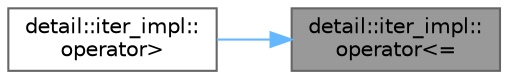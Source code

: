 digraph "detail::iter_impl::operator&lt;="
{
 // LATEX_PDF_SIZE
  bgcolor="transparent";
  edge [fontname=Helvetica,fontsize=10,labelfontname=Helvetica,labelfontsize=10];
  node [fontname=Helvetica,fontsize=10,shape=box,height=0.2,width=0.4];
  rankdir="RL";
  Node1 [id="Node000001",label="detail::iter_impl::\loperator\<=",height=0.2,width=0.4,color="gray40", fillcolor="grey60", style="filled", fontcolor="black",tooltip="comparison: less than or equal"];
  Node1 -> Node2 [id="edge2_Node000001_Node000002",dir="back",color="steelblue1",style="solid",tooltip=" "];
  Node2 [id="Node000002",label="detail::iter_impl::\loperator\>",height=0.2,width=0.4,color="grey40", fillcolor="white", style="filled",URL="$classdetail_1_1iter__impl.html#a9b066d888f2f0ad0cd601594661a8e8b",tooltip="comparison: greater than"];
}
